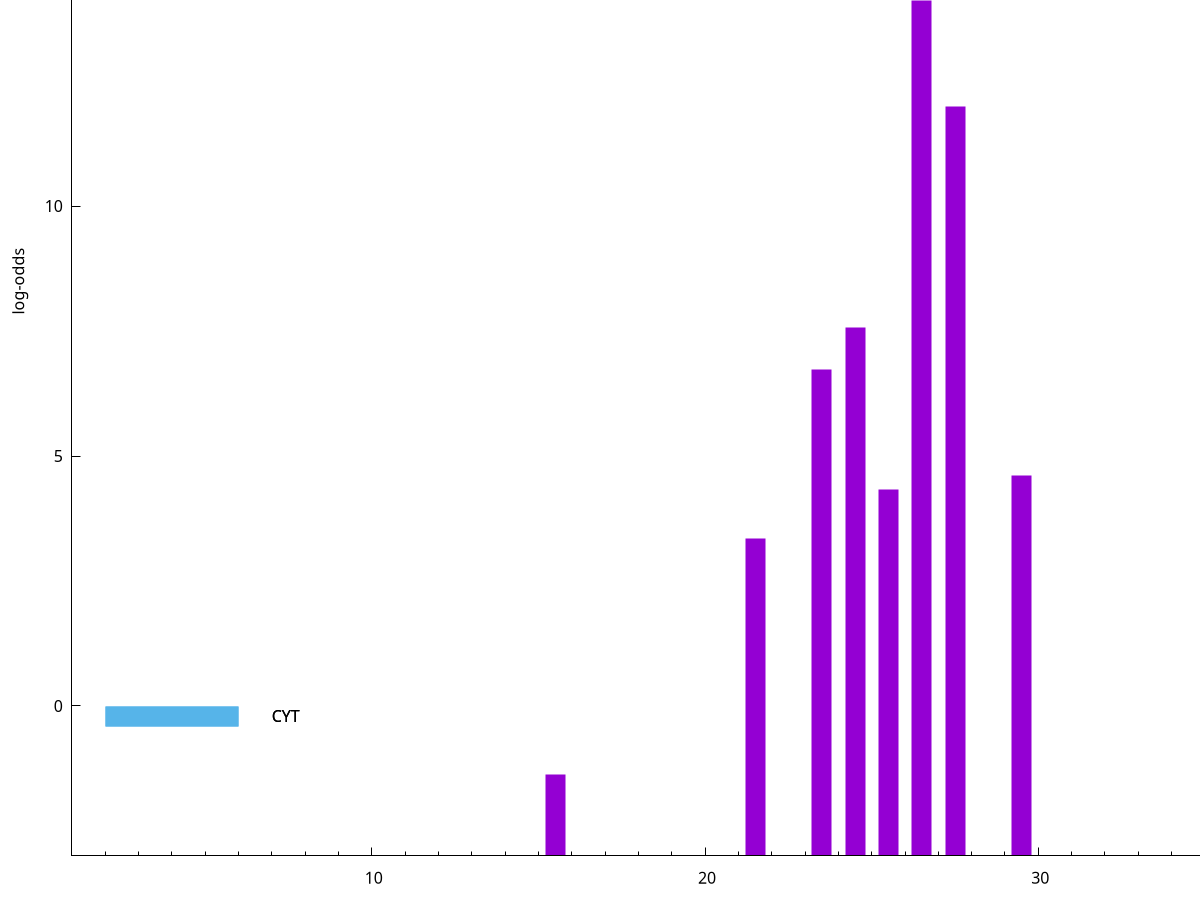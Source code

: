 set title "LipoP predictions for SRR3467249.gff"
set size 2., 1.4
set xrange [1:70] 
set mxtics 10
set yrange [-3:20]
set y2range [0:23]
set ylabel "log-odds"
set term postscript eps color solid "Helvetica" 30
set output "SRR3467249.gff36.eps"
set arrow from 2,14.4265 to 6,14.4265 nohead lt 1 lw 20
set label "SpI" at 7,14.4265
set arrow from 2,-0.200913 to 6,-0.200913 nohead lt 3 lw 20
set label "CYT" at 7,-0.200913
set arrow from 2,-0.200913 to 6,-0.200913 nohead lt 3 lw 20
set label "CYT" at 7,-0.200913
set arrow from 2,14.4265 to 6,14.4265 nohead lt 1 lw 20
set label "SpI" at 7,14.4265
# NOTE: The scores below are the log-odds scores with the threshold
# NOTE: subtracted (a hack to make gnuplot make the histogram all
# NOTE: look nice).
plot "-" axes x1y2 title "" with impulses lt 1 lw 20
26.500000 17.103800
27.500000 14.987900
24.500000 10.567980
23.500000 9.726050
29.500000 7.613330
25.500000 7.331400
21.500000 6.357240
15.500000 1.633920
e
exit
